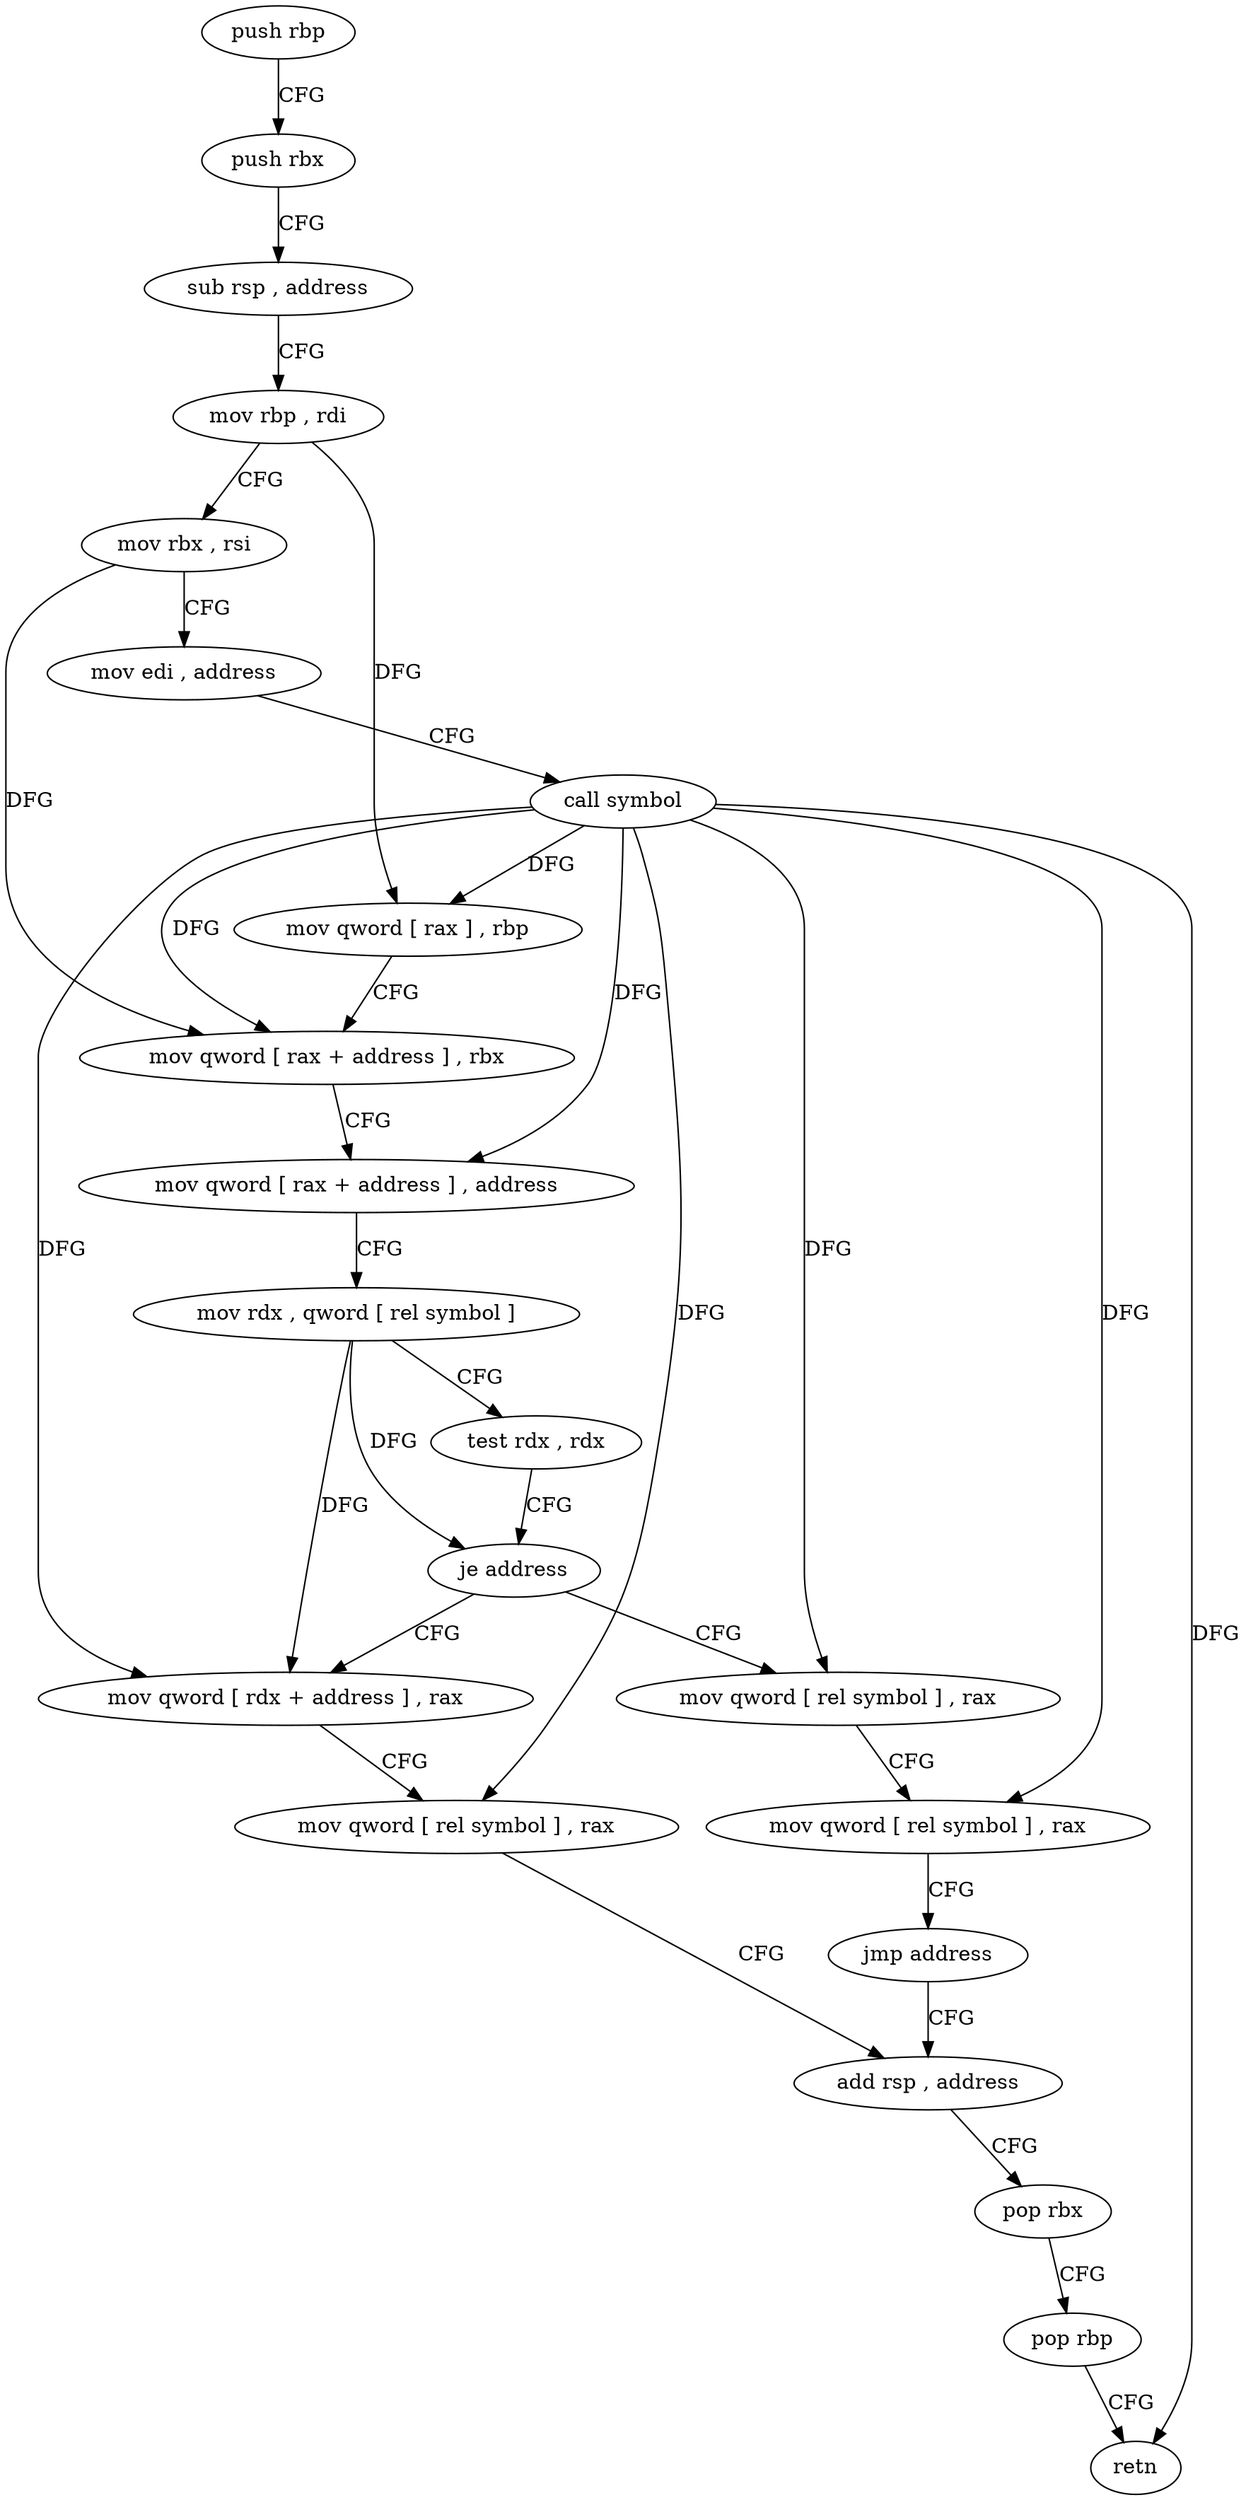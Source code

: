 digraph "func" {
"4205160" [label = "push rbp" ]
"4205161" [label = "push rbx" ]
"4205162" [label = "sub rsp , address" ]
"4205166" [label = "mov rbp , rdi" ]
"4205169" [label = "mov rbx , rsi" ]
"4205172" [label = "mov edi , address" ]
"4205177" [label = "call symbol" ]
"4205182" [label = "mov qword [ rax ] , rbp" ]
"4205185" [label = "mov qword [ rax + address ] , rbx" ]
"4205189" [label = "mov qword [ rax + address ] , address" ]
"4205197" [label = "mov rdx , qword [ rel symbol ]" ]
"4205204" [label = "test rdx , rdx" ]
"4205207" [label = "je address" ]
"4205227" [label = "mov qword [ rel symbol ] , rax" ]
"4205209" [label = "mov qword [ rdx + address ] , rax" ]
"4205234" [label = "mov qword [ rel symbol ] , rax" ]
"4205241" [label = "jmp address" ]
"4205220" [label = "add rsp , address" ]
"4205213" [label = "mov qword [ rel symbol ] , rax" ]
"4205224" [label = "pop rbx" ]
"4205225" [label = "pop rbp" ]
"4205226" [label = "retn" ]
"4205160" -> "4205161" [ label = "CFG" ]
"4205161" -> "4205162" [ label = "CFG" ]
"4205162" -> "4205166" [ label = "CFG" ]
"4205166" -> "4205169" [ label = "CFG" ]
"4205166" -> "4205182" [ label = "DFG" ]
"4205169" -> "4205172" [ label = "CFG" ]
"4205169" -> "4205185" [ label = "DFG" ]
"4205172" -> "4205177" [ label = "CFG" ]
"4205177" -> "4205182" [ label = "DFG" ]
"4205177" -> "4205185" [ label = "DFG" ]
"4205177" -> "4205189" [ label = "DFG" ]
"4205177" -> "4205227" [ label = "DFG" ]
"4205177" -> "4205234" [ label = "DFG" ]
"4205177" -> "4205209" [ label = "DFG" ]
"4205177" -> "4205213" [ label = "DFG" ]
"4205177" -> "4205226" [ label = "DFG" ]
"4205182" -> "4205185" [ label = "CFG" ]
"4205185" -> "4205189" [ label = "CFG" ]
"4205189" -> "4205197" [ label = "CFG" ]
"4205197" -> "4205204" [ label = "CFG" ]
"4205197" -> "4205207" [ label = "DFG" ]
"4205197" -> "4205209" [ label = "DFG" ]
"4205204" -> "4205207" [ label = "CFG" ]
"4205207" -> "4205227" [ label = "CFG" ]
"4205207" -> "4205209" [ label = "CFG" ]
"4205227" -> "4205234" [ label = "CFG" ]
"4205209" -> "4205213" [ label = "CFG" ]
"4205234" -> "4205241" [ label = "CFG" ]
"4205241" -> "4205220" [ label = "CFG" ]
"4205220" -> "4205224" [ label = "CFG" ]
"4205213" -> "4205220" [ label = "CFG" ]
"4205224" -> "4205225" [ label = "CFG" ]
"4205225" -> "4205226" [ label = "CFG" ]
}
